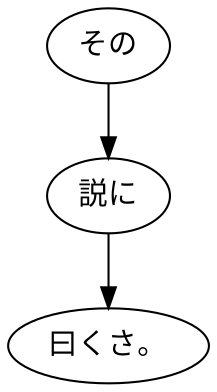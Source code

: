 digraph graph8790 {
	node0 [label="その"];
	node1 [label="説に"];
	node2 [label="曰くさ。"];
	node0 -> node1;
	node1 -> node2;
}
